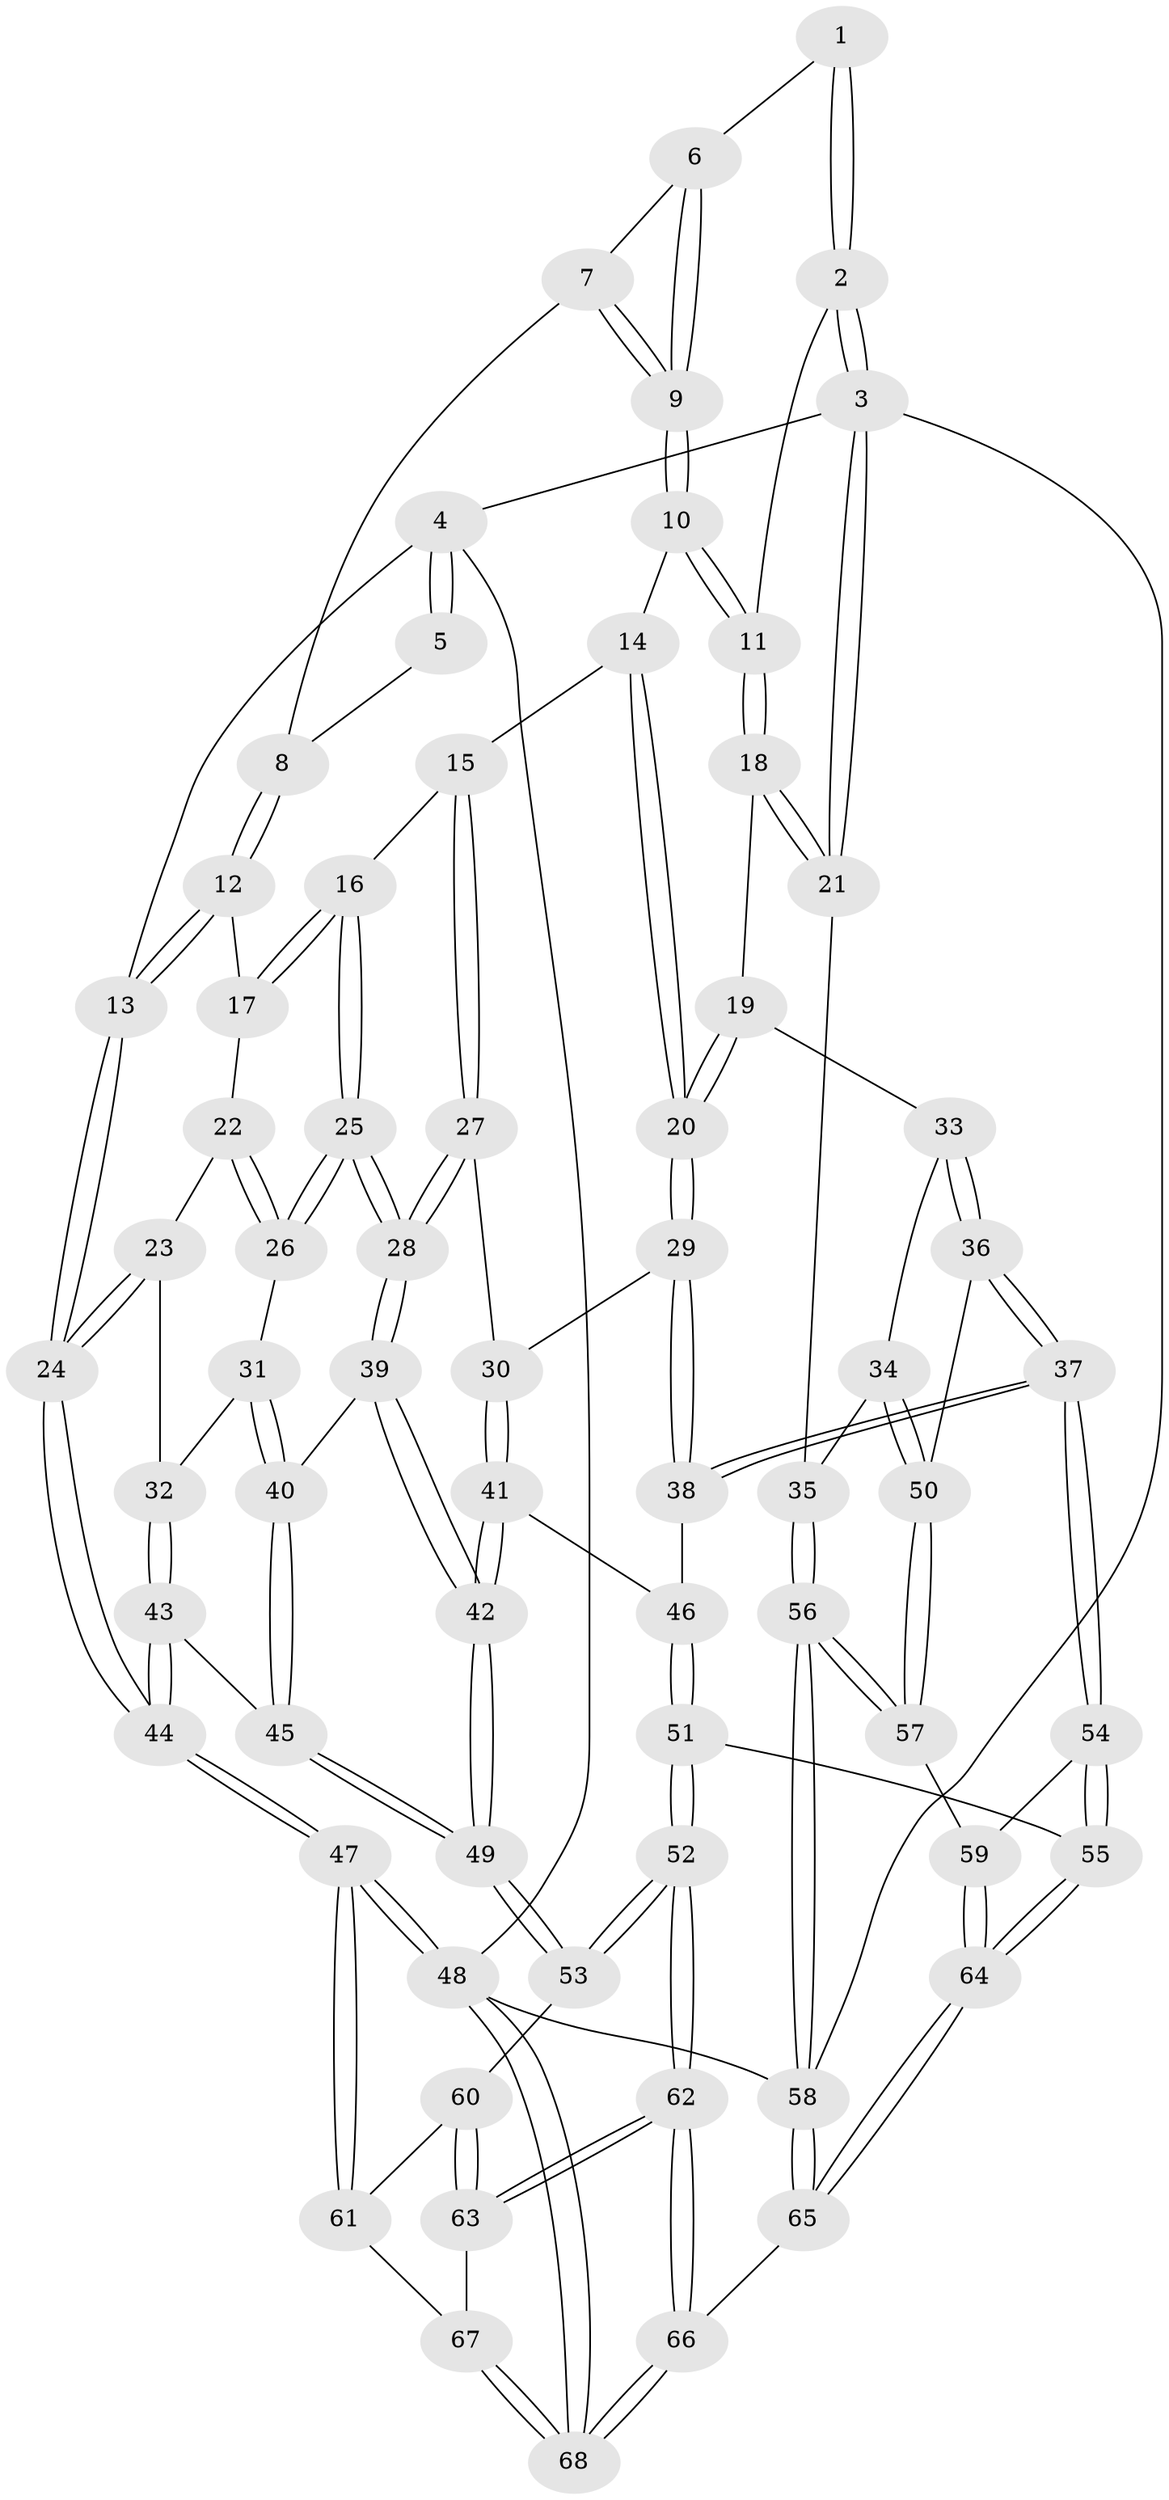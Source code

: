 // Generated by graph-tools (version 1.1) at 2025/01/03/09/25 05:01:47]
// undirected, 68 vertices, 167 edges
graph export_dot {
graph [start="1"]
  node [color=gray90,style=filled];
  1 [pos="+0.43005987522864786+0"];
  2 [pos="+1+0"];
  3 [pos="+1+0"];
  4 [pos="+0+0"];
  5 [pos="+0.12011533971855513+0"];
  6 [pos="+0.43908539442583605+0"];
  7 [pos="+0.29442735900165057+0.19945054728146724"];
  8 [pos="+0.280339185129069+0.208189010771649"];
  9 [pos="+0.5463047316382013+0.16024154817888966"];
  10 [pos="+0.5483253670945788+0.1625367897239488"];
  11 [pos="+0.7102084778608362+0.18666068802113672"];
  12 [pos="+0.2586126319861143+0.24489753385199406"];
  13 [pos="+0+0.052764201078973845"];
  14 [pos="+0.5175539295863324+0.23831323191534826"];
  15 [pos="+0.47047618784458356+0.3097853753446194"];
  16 [pos="+0.3867539002525892+0.3266290219487137"];
  17 [pos="+0.2616687909489133+0.2614394849228132"];
  18 [pos="+0.7597582283904748+0.2706899448116691"];
  19 [pos="+0.7615838765549092+0.2842577110256379"];
  20 [pos="+0.6347753463827228+0.42725584936383704"];
  21 [pos="+1+0.1044900272085957"];
  22 [pos="+0.24701750839069272+0.2935386092321583"];
  23 [pos="+0.17308507428755082+0.3574584693326222"];
  24 [pos="+0+0.3459276594153024"];
  25 [pos="+0.35687035966951414+0.46930725799325834"];
  26 [pos="+0.283087795045332+0.41189092270781286"];
  27 [pos="+0.49971173822440623+0.3984943541510387"];
  28 [pos="+0.3694708904008767+0.5046873687947075"];
  29 [pos="+0.6208269649690196+0.45362926737034776"];
  30 [pos="+0.5125949291620528+0.4071461442301143"];
  31 [pos="+0.23286586330657044+0.44013819102234364"];
  32 [pos="+0.18167356037580412+0.42767778993518224"];
  33 [pos="+0.8062137184643127+0.33700446311048904"];
  34 [pos="+0.9969444550088035+0.461247194053585"];
  35 [pos="+1+0.4581371495591272"];
  36 [pos="+0.7336251075391765+0.592350787046717"];
  37 [pos="+0.7158169654239117+0.5976497092366"];
  38 [pos="+0.6296433286303017+0.518360484318743"];
  39 [pos="+0.3684055324377815+0.5222052014266539"];
  40 [pos="+0.2386174623290016+0.46352548313806263"];
  41 [pos="+0.47512438704599164+0.5572278407893134"];
  42 [pos="+0.36988458764680904+0.5517895494949258"];
  43 [pos="+0.0821448890023245+0.6039587413314809"];
  44 [pos="+0+0.6335831105091637"];
  45 [pos="+0.174556027816714+0.6118844842488542"];
  46 [pos="+0.511031353440561+0.5647308353300113"];
  47 [pos="+0+0.9772591111944018"];
  48 [pos="+0+1"];
  49 [pos="+0.3074732010074914+0.6397731523915645"];
  50 [pos="+0.8300360431505285+0.5897451100102314"];
  51 [pos="+0.5412704078669568+0.7854129542998778"];
  52 [pos="+0.48618723217347054+0.8004041633833773"];
  53 [pos="+0.31807127750965786+0.6654344459197382"];
  54 [pos="+0.6897607810420812+0.6755896717273037"];
  55 [pos="+0.5684396626977376+0.7864707340053807"];
  56 [pos="+1+0.9493880770873934"];
  57 [pos="+0.9579948606544135+0.8213257605173423"];
  58 [pos="+1+1"];
  59 [pos="+0.8355139202963073+0.824355699299224"];
  60 [pos="+0.26112817295480584+0.7900531364099893"];
  61 [pos="+0.16160918698974722+0.8704710206377058"];
  62 [pos="+0.4166754783039022+0.931401325504109"];
  63 [pos="+0.3526586552718214+0.9066376268670299"];
  64 [pos="+0.6876704923868472+0.928944820741527"];
  65 [pos="+0.6935750297784292+1"];
  66 [pos="+0.4263627005703869+1"];
  67 [pos="+0.2624023625841629+0.9093652979213978"];
  68 [pos="+0.2504864534792502+1"];
  1 -- 2;
  1 -- 2;
  1 -- 6;
  2 -- 3;
  2 -- 3;
  2 -- 11;
  3 -- 4;
  3 -- 21;
  3 -- 21;
  3 -- 58;
  4 -- 5;
  4 -- 5;
  4 -- 13;
  4 -- 48;
  5 -- 8;
  6 -- 7;
  6 -- 9;
  6 -- 9;
  7 -- 8;
  7 -- 9;
  7 -- 9;
  8 -- 12;
  8 -- 12;
  9 -- 10;
  9 -- 10;
  10 -- 11;
  10 -- 11;
  10 -- 14;
  11 -- 18;
  11 -- 18;
  12 -- 13;
  12 -- 13;
  12 -- 17;
  13 -- 24;
  13 -- 24;
  14 -- 15;
  14 -- 20;
  14 -- 20;
  15 -- 16;
  15 -- 27;
  15 -- 27;
  16 -- 17;
  16 -- 17;
  16 -- 25;
  16 -- 25;
  17 -- 22;
  18 -- 19;
  18 -- 21;
  18 -- 21;
  19 -- 20;
  19 -- 20;
  19 -- 33;
  20 -- 29;
  20 -- 29;
  21 -- 35;
  22 -- 23;
  22 -- 26;
  22 -- 26;
  23 -- 24;
  23 -- 24;
  23 -- 32;
  24 -- 44;
  24 -- 44;
  25 -- 26;
  25 -- 26;
  25 -- 28;
  25 -- 28;
  26 -- 31;
  27 -- 28;
  27 -- 28;
  27 -- 30;
  28 -- 39;
  28 -- 39;
  29 -- 30;
  29 -- 38;
  29 -- 38;
  30 -- 41;
  30 -- 41;
  31 -- 32;
  31 -- 40;
  31 -- 40;
  32 -- 43;
  32 -- 43;
  33 -- 34;
  33 -- 36;
  33 -- 36;
  34 -- 35;
  34 -- 50;
  34 -- 50;
  35 -- 56;
  35 -- 56;
  36 -- 37;
  36 -- 37;
  36 -- 50;
  37 -- 38;
  37 -- 38;
  37 -- 54;
  37 -- 54;
  38 -- 46;
  39 -- 40;
  39 -- 42;
  39 -- 42;
  40 -- 45;
  40 -- 45;
  41 -- 42;
  41 -- 42;
  41 -- 46;
  42 -- 49;
  42 -- 49;
  43 -- 44;
  43 -- 44;
  43 -- 45;
  44 -- 47;
  44 -- 47;
  45 -- 49;
  45 -- 49;
  46 -- 51;
  46 -- 51;
  47 -- 48;
  47 -- 48;
  47 -- 61;
  47 -- 61;
  48 -- 68;
  48 -- 68;
  48 -- 58;
  49 -- 53;
  49 -- 53;
  50 -- 57;
  50 -- 57;
  51 -- 52;
  51 -- 52;
  51 -- 55;
  52 -- 53;
  52 -- 53;
  52 -- 62;
  52 -- 62;
  53 -- 60;
  54 -- 55;
  54 -- 55;
  54 -- 59;
  55 -- 64;
  55 -- 64;
  56 -- 57;
  56 -- 57;
  56 -- 58;
  56 -- 58;
  57 -- 59;
  58 -- 65;
  58 -- 65;
  59 -- 64;
  59 -- 64;
  60 -- 61;
  60 -- 63;
  60 -- 63;
  61 -- 67;
  62 -- 63;
  62 -- 63;
  62 -- 66;
  62 -- 66;
  63 -- 67;
  64 -- 65;
  64 -- 65;
  65 -- 66;
  66 -- 68;
  66 -- 68;
  67 -- 68;
  67 -- 68;
}
